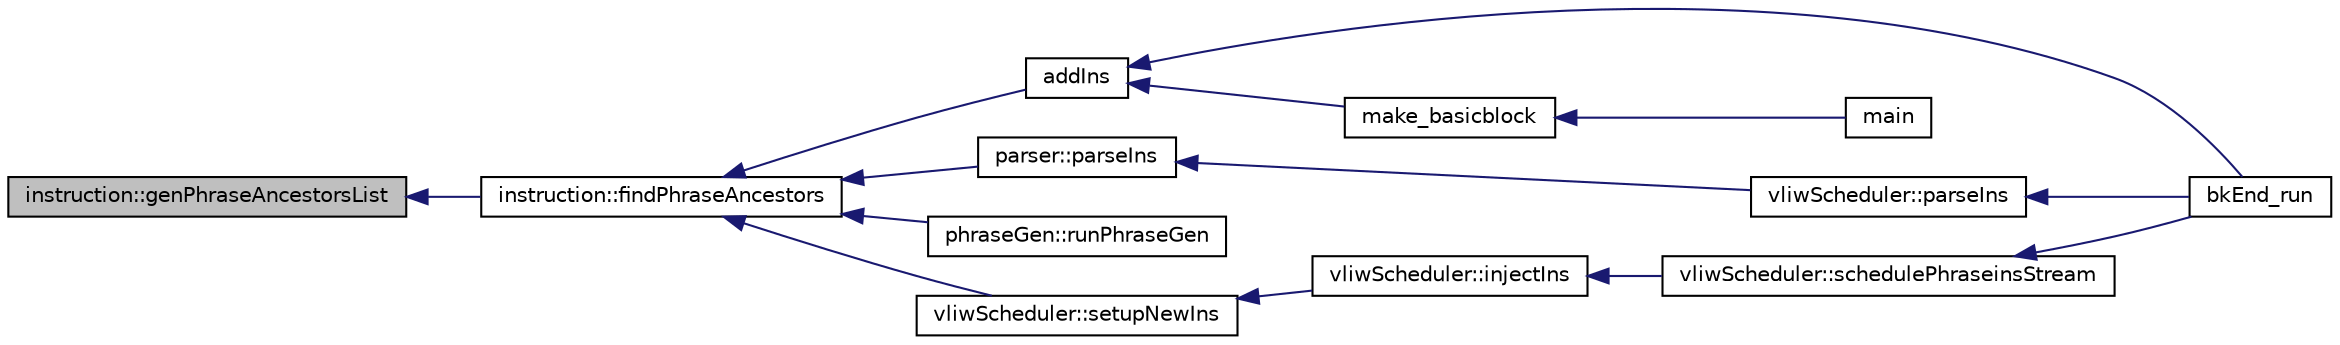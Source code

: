 digraph G
{
  edge [fontname="Helvetica",fontsize="10",labelfontname="Helvetica",labelfontsize="10"];
  node [fontname="Helvetica",fontsize="10",shape=record];
  rankdir=LR;
  Node1 [label="instruction::genPhraseAncestorsList",height=0.2,width=0.4,color="black", fillcolor="grey75", style="filled" fontcolor="black"];
  Node1 -> Node2 [dir=back,color="midnightblue",fontsize="10",style="solid"];
  Node2 [label="instruction::findPhraseAncestors",height=0.2,width=0.4,color="black", fillcolor="white", style="filled",URL="$classinstruction.html#aed4714151da7fbcbe65485e5699cd72c"];
  Node2 -> Node3 [dir=back,color="midnightblue",fontsize="10",style="solid"];
  Node3 [label="addIns",height=0.2,width=0.4,color="black", fillcolor="white", style="filled",URL="$bkEnd_8cpp.html#a699e911f02cc068558e37f3496d086ce"];
  Node3 -> Node4 [dir=back,color="midnightblue",fontsize="10",style="solid"];
  Node4 [label="bkEnd_run",height=0.2,width=0.4,color="black", fillcolor="white", style="filled",URL="$bkEnd_8h.html#a0de885ce07273f37e162ecb0e63ec95d"];
  Node3 -> Node5 [dir=back,color="midnightblue",fontsize="10",style="solid"];
  Node5 [label="make_basicblock",height=0.2,width=0.4,color="black", fillcolor="white", style="filled",URL="$make__basicblock_8cpp.html#a765669fc41b8885a39c1ec0df0df96ca"];
  Node5 -> Node6 [dir=back,color="midnightblue",fontsize="10",style="solid"];
  Node6 [label="main",height=0.2,width=0.4,color="black", fillcolor="white", style="filled",URL="$main_8cpp.html#a0ddf1224851353fc92bfbff6f499fa97"];
  Node2 -> Node7 [dir=back,color="midnightblue",fontsize="10",style="solid"];
  Node7 [label="parser::parseIns",height=0.2,width=0.4,color="black", fillcolor="white", style="filled",URL="$classparser.html#a6433223120dd1acca009c5c3bdddcf54"];
  Node7 -> Node8 [dir=back,color="midnightblue",fontsize="10",style="solid"];
  Node8 [label="vliwScheduler::parseIns",height=0.2,width=0.4,color="black", fillcolor="white", style="filled",URL="$classvliwScheduler.html#a9fde0b92fb06b843f278907413661df1"];
  Node8 -> Node4 [dir=back,color="midnightblue",fontsize="10",style="solid"];
  Node2 -> Node9 [dir=back,color="midnightblue",fontsize="10",style="solid"];
  Node9 [label="phraseGen::runPhraseGen",height=0.2,width=0.4,color="black", fillcolor="white", style="filled",URL="$classphraseGen.html#a27c8b0d81592bc45e7f25e9cb7a4d1c4"];
  Node2 -> Node10 [dir=back,color="midnightblue",fontsize="10",style="solid"];
  Node10 [label="vliwScheduler::setupNewIns",height=0.2,width=0.4,color="black", fillcolor="white", style="filled",URL="$classvliwScheduler.html#afd1ec0df4e12e892ef2e1d6cd5a1ad3c"];
  Node10 -> Node11 [dir=back,color="midnightblue",fontsize="10",style="solid"];
  Node11 [label="vliwScheduler::injectIns",height=0.2,width=0.4,color="black", fillcolor="white", style="filled",URL="$classvliwScheduler.html#adc49e9c2b4208f4bf4fe3d1a465e409b"];
  Node11 -> Node12 [dir=back,color="midnightblue",fontsize="10",style="solid"];
  Node12 [label="vliwScheduler::schedulePhraseinsStream",height=0.2,width=0.4,color="black", fillcolor="white", style="filled",URL="$classvliwScheduler.html#a5abce2c71dce559d07f8f5de8f04c146"];
  Node12 -> Node4 [dir=back,color="midnightblue",fontsize="10",style="solid"];
}
